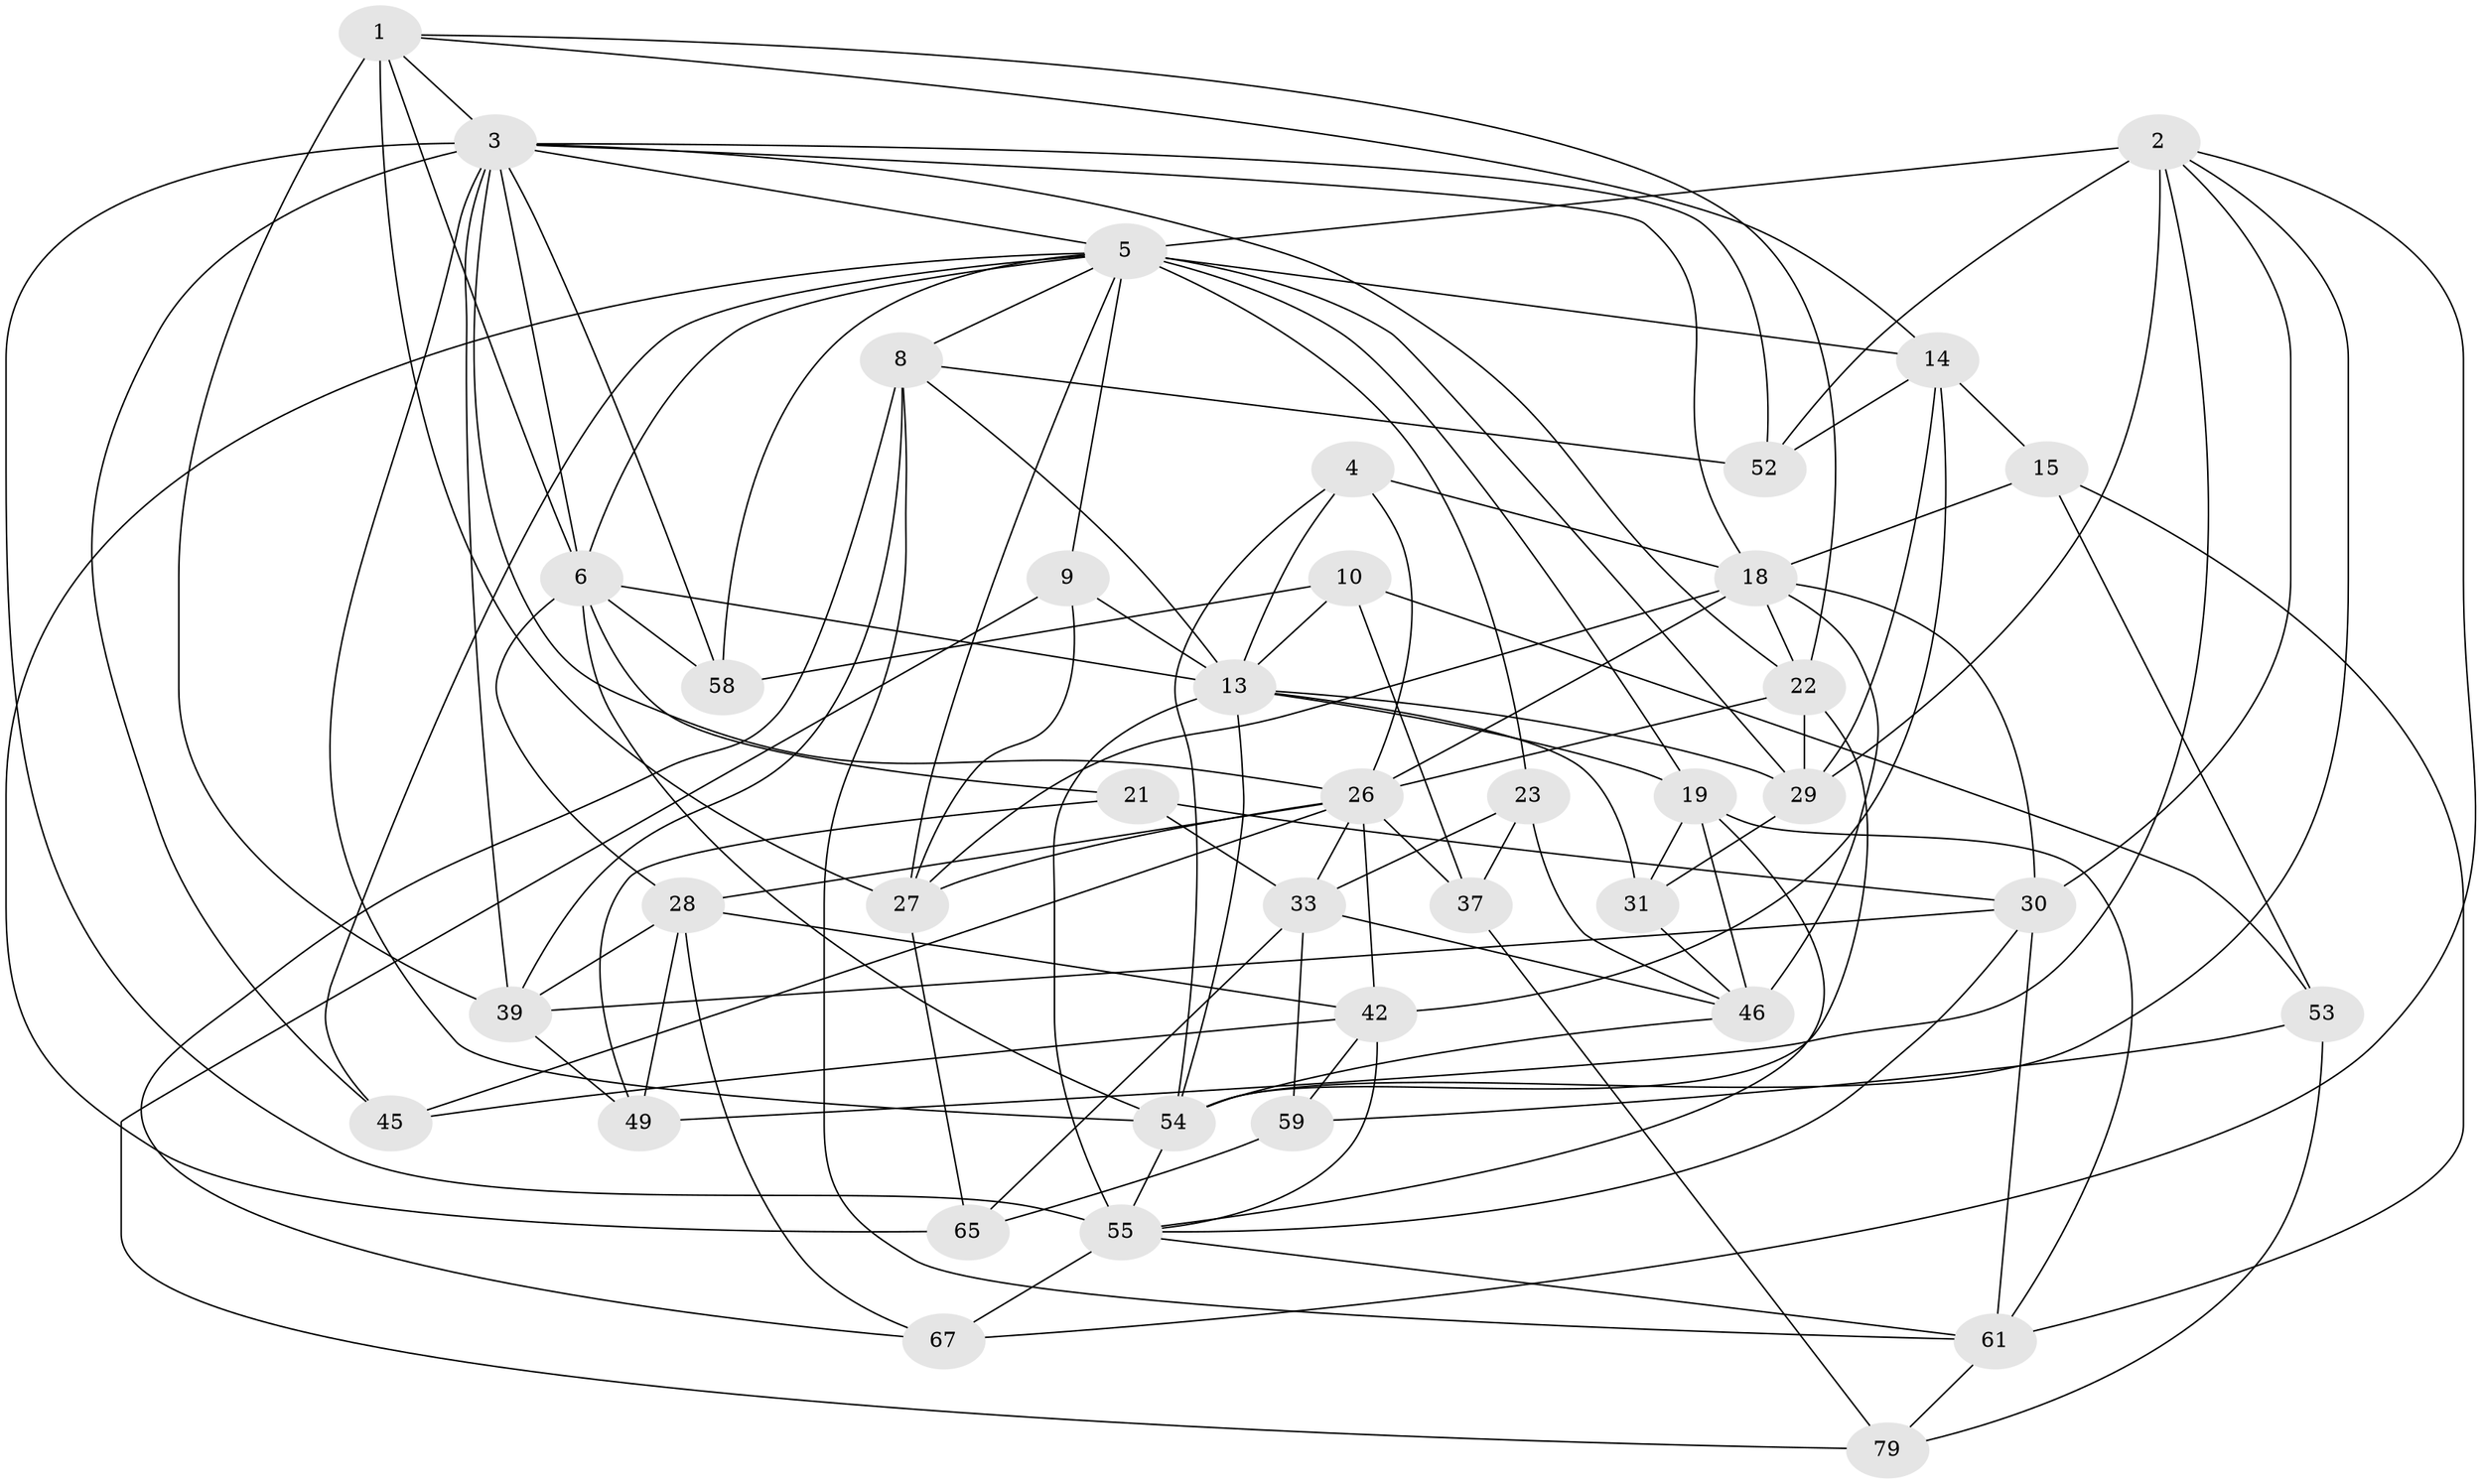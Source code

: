 // original degree distribution, {4: 1.0}
// Generated by graph-tools (version 1.1) at 2025/16/03/09/25 04:16:21]
// undirected, 40 vertices, 118 edges
graph export_dot {
graph [start="1"]
  node [color=gray90,style=filled];
  1 [super="+57"];
  2 [super="+35+71"];
  3 [super="+17+11"];
  4;
  5 [super="+16+48+7"];
  6 [super="+77+43"];
  8 [super="+63"];
  9;
  10;
  13 [super="+20+24"];
  14 [super="+47"];
  15;
  18 [super="+64"];
  19 [super="+40"];
  21;
  22 [super="+25"];
  23;
  26 [super="+36+32"];
  27 [super="+38"];
  28 [super="+70"];
  29 [super="+51"];
  30 [super="+66"];
  31;
  33 [super="+80"];
  37;
  39 [super="+41"];
  42 [super="+75"];
  45;
  46 [super="+68"];
  49;
  52;
  53;
  54 [super="+69+72"];
  55 [super="+76+56"];
  58;
  59;
  61 [super="+62"];
  65;
  67;
  79;
  1 -- 27;
  1 -- 6;
  1 -- 14;
  1 -- 39;
  1 -- 3;
  1 -- 22;
  2 -- 67;
  2 -- 52;
  2 -- 29;
  2 -- 5 [weight=2];
  2 -- 49;
  2 -- 54;
  2 -- 30;
  3 -- 58;
  3 -- 5;
  3 -- 52;
  3 -- 45;
  3 -- 54;
  3 -- 55;
  3 -- 39;
  3 -- 18;
  3 -- 6;
  3 -- 26;
  3 -- 22;
  4 -- 18;
  4 -- 13;
  4 -- 54;
  4 -- 26;
  5 -- 6;
  5 -- 65;
  5 -- 9;
  5 -- 45;
  5 -- 23;
  5 -- 8;
  5 -- 29;
  5 -- 14;
  5 -- 58;
  5 -- 27;
  5 -- 19;
  6 -- 54;
  6 -- 58;
  6 -- 28;
  6 -- 21;
  6 -- 13;
  8 -- 52;
  8 -- 13;
  8 -- 61;
  8 -- 67;
  8 -- 39;
  9 -- 27;
  9 -- 79;
  9 -- 13;
  10 -- 37;
  10 -- 58;
  10 -- 53;
  10 -- 13;
  13 -- 55 [weight=3];
  13 -- 19;
  13 -- 54;
  13 -- 29;
  13 -- 31;
  14 -- 52;
  14 -- 29;
  14 -- 15;
  14 -- 42;
  15 -- 53;
  15 -- 61;
  15 -- 18;
  18 -- 27;
  18 -- 22;
  18 -- 26;
  18 -- 46;
  18 -- 30;
  19 -- 31;
  19 -- 61;
  19 -- 55;
  19 -- 46;
  21 -- 30;
  21 -- 49;
  21 -- 33;
  22 -- 54;
  22 -- 26;
  22 -- 29;
  23 -- 46;
  23 -- 37;
  23 -- 33;
  26 -- 28;
  26 -- 45;
  26 -- 33;
  26 -- 42;
  26 -- 37;
  26 -- 27;
  27 -- 65;
  28 -- 42;
  28 -- 39;
  28 -- 49;
  28 -- 67;
  29 -- 31;
  30 -- 61;
  30 -- 55;
  30 -- 39;
  31 -- 46;
  33 -- 65;
  33 -- 59;
  33 -- 46;
  37 -- 79;
  39 -- 49;
  42 -- 45;
  42 -- 59;
  42 -- 55;
  46 -- 54;
  53 -- 59;
  53 -- 79;
  54 -- 55;
  55 -- 67;
  55 -- 61;
  59 -- 65;
  61 -- 79;
}
